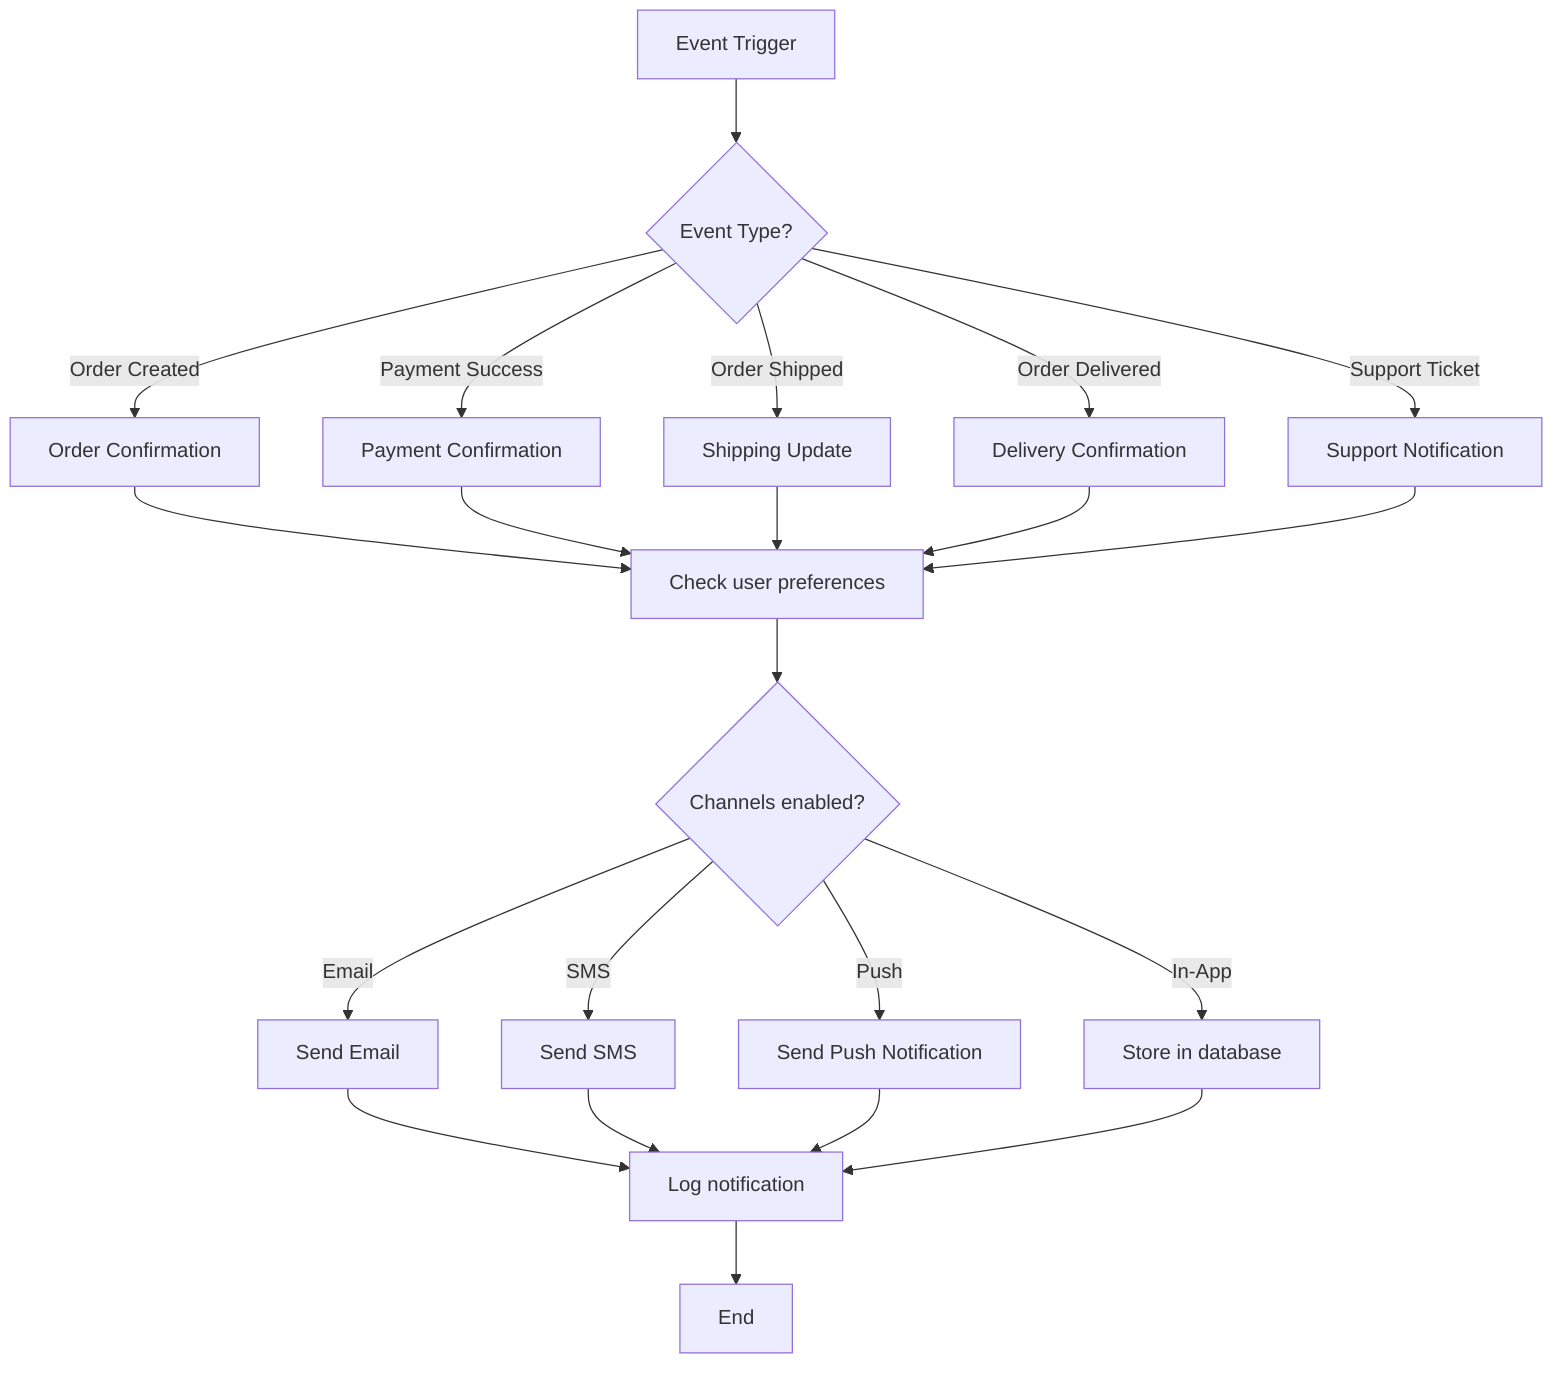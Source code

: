 %% Notification System Flow
%% View at https://mermaid.live
flowchart TD
  A[Event Trigger] --> B{Event Type?}
  B -->|Order Created| C[Order Confirmation]
  B -->|Payment Success| D[Payment Confirmation]
  B -->|Order Shipped| E[Shipping Update]
  B -->|Order Delivered| F[Delivery Confirmation]
  B -->|Support Ticket| G[Support Notification]
  
  C --> H[Check user preferences]
  D --> H
  E --> H
  F --> H
  G --> H
  
  H --> I{Channels enabled?}
  I -->|Email| J[Send Email]
  I -->|SMS| K[Send SMS]
  I -->|Push| L[Send Push Notification]
  I -->|In-App| M[Store in database]
  
  J --> N[Log notification]
  K --> N
  L --> N
  M --> N
  N --> Z[End]